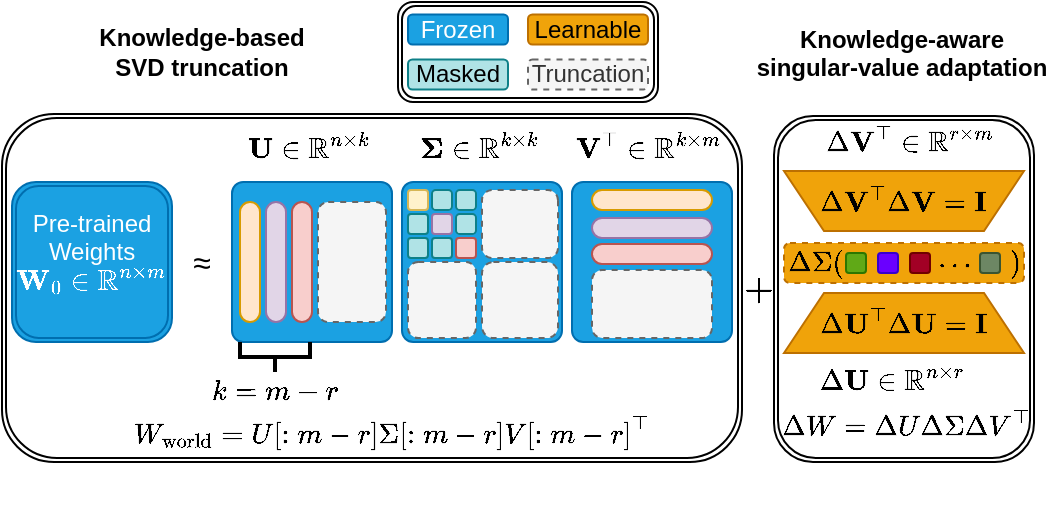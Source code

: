 <mxfile version="26.2.15">
  <diagram name="Page-1" id="tqNoCmG_KPZSjwTlXW9H">
    <mxGraphModel dx="1106" dy="730" grid="1" gridSize="10" guides="1" tooltips="1" connect="1" arrows="1" fold="1" page="1" pageScale="1" pageWidth="535" pageHeight="245" math="1" shadow="0">
      <root>
        <mxCell id="0" />
        <mxCell id="1" parent="0" />
        <mxCell id="x9U-nPAiVc9QzHq05T93-1" value="" style="shape=ext;double=1;rounded=1;whiteSpace=wrap;html=1;" parent="1" vertex="1">
          <mxGeometry x="5" y="66" width="370" height="174" as="geometry" />
        </mxCell>
        <mxCell id="IsYYNjOj3wPygnvutGDe-58" value="" style="shape=ext;double=1;rounded=1;whiteSpace=wrap;html=1;" parent="1" vertex="1">
          <mxGeometry x="203" y="10" width="130" height="50" as="geometry" />
        </mxCell>
        <mxCell id="IsYYNjOj3wPygnvutGDe-57" value="" style="shape=ext;double=1;rounded=1;whiteSpace=wrap;html=1;" parent="1" vertex="1">
          <mxGeometry x="391" y="67" width="130" height="173" as="geometry" />
        </mxCell>
        <mxCell id="IsYYNjOj3wPygnvutGDe-32" value="" style="rounded=1;whiteSpace=wrap;html=1;fillColor=#1ba1e2;fontColor=#ffffff;strokeColor=#006EAF;arcSize=7;" parent="1" vertex="1">
          <mxGeometry x="290" y="100" width="80" height="80" as="geometry" />
        </mxCell>
        <mxCell id="IsYYNjOj3wPygnvutGDe-1" value="" style="rounded=1;whiteSpace=wrap;html=1;fillColor=#1ba1e2;fontColor=#ffffff;strokeColor=#006EAF;arcSize=7;" parent="1" vertex="1">
          <mxGeometry x="120" y="100" width="80" height="80" as="geometry" />
        </mxCell>
        <mxCell id="IsYYNjOj3wPygnvutGDe-3" value="&lt;div&gt;&lt;br&gt;&lt;/div&gt;Pre-trained&lt;div&gt;Weights&lt;/div&gt;&lt;div style=&quot;text-align: left;&quot;&gt;&lt;i style=&quot;vertical-align: super; background-color: transparent; color: light-dark(rgb(255, 255, 255), rgb(18, 18, 18));&quot;&gt;`\mathbf{W}_0 \in \mathbb{R}^{n \times m}`&amp;nbsp;&lt;/i&gt;&lt;/div&gt;" style="shape=ext;double=1;rounded=1;whiteSpace=wrap;html=1;fillColor=#1ba1e2;fontColor=#ffffff;strokeColor=#006EAF;" parent="1" vertex="1">
          <mxGeometry x="10" y="100" width="80" height="80" as="geometry" />
        </mxCell>
        <mxCell id="IsYYNjOj3wPygnvutGDe-4" value="&lt;font style=&quot;font-size: 16px;&quot;&gt;≈&lt;/font&gt;" style="text;html=1;align=center;verticalAlign=middle;whiteSpace=wrap;rounded=0;" parent="1" vertex="1">
          <mxGeometry x="90" y="125" width="30" height="30" as="geometry" />
        </mxCell>
        <mxCell id="IsYYNjOj3wPygnvutGDe-5" value="Learnable" style="rounded=1;whiteSpace=wrap;html=1;fillColor=#f0a30a;fontColor=#000000;strokeColor=#BD7000;" parent="1" vertex="1">
          <mxGeometry x="268" y="16.25" width="60" height="15" as="geometry" />
        </mxCell>
        <mxCell id="IsYYNjOj3wPygnvutGDe-6" value="&lt;div style=&quot;&quot;&gt;&lt;i style=&quot;text-align: left; background-color: transparent; vertical-align: super;&quot;&gt;&lt;font style=&quot;color: rgb(0, 0, 0);&quot;&gt;`\mathbf{U} \in \mathbb{R}^{n \times k}`&amp;nbsp;&lt;/font&gt;&lt;/i&gt;&lt;/div&gt;" style="text;html=1;align=center;verticalAlign=middle;whiteSpace=wrap;rounded=0;" parent="1" vertex="1">
          <mxGeometry x="120" y="70" width="80" height="30" as="geometry" />
        </mxCell>
        <mxCell id="IsYYNjOj3wPygnvutGDe-7" value="&lt;b&gt;Knowledge-based SVD truncation&lt;/b&gt;" style="text;html=1;align=center;verticalAlign=middle;whiteSpace=wrap;rounded=0;" parent="1" vertex="1">
          <mxGeometry x="45" y="20" width="120" height="30" as="geometry" />
        </mxCell>
        <mxCell id="IsYYNjOj3wPygnvutGDe-8" value="Frozen" style="rounded=1;whiteSpace=wrap;html=1;fillColor=#1ba1e2;fontColor=#ffffff;strokeColor=#006EAF;" parent="1" vertex="1">
          <mxGeometry x="208" y="16.25" width="50" height="15" as="geometry" />
        </mxCell>
        <mxCell id="IsYYNjOj3wPygnvutGDe-9" value="Masked" style="rounded=1;whiteSpace=wrap;html=1;fillColor=#b0e3e6;strokeColor=#0e8088;" parent="1" vertex="1">
          <mxGeometry x="208" y="38.75" width="50" height="15" as="geometry" />
        </mxCell>
        <mxCell id="IsYYNjOj3wPygnvutGDe-11" value="Truncation" style="rounded=1;whiteSpace=wrap;html=1;dashed=1;fillColor=#f5f5f5;strokeColor=#666666;fontColor=#333333;" parent="1" vertex="1">
          <mxGeometry x="268" y="38.75" width="60" height="15" as="geometry" />
        </mxCell>
        <mxCell id="IsYYNjOj3wPygnvutGDe-12" value="" style="rounded=1;whiteSpace=wrap;html=1;fillColor=#ffe6cc;strokeColor=#d79b00;arcSize=50;" parent="1" vertex="1">
          <mxGeometry x="124" y="110" width="10" height="60" as="geometry" />
        </mxCell>
        <mxCell id="IsYYNjOj3wPygnvutGDe-13" value="" style="rounded=1;whiteSpace=wrap;html=1;fillColor=#e1d5e7;strokeColor=#9673a6;arcSize=50;" parent="1" vertex="1">
          <mxGeometry x="137" y="110" width="10" height="60" as="geometry" />
        </mxCell>
        <mxCell id="IsYYNjOj3wPygnvutGDe-14" value="" style="rounded=1;whiteSpace=wrap;html=1;fillColor=#f8cecc;strokeColor=#b85450;arcSize=50;" parent="1" vertex="1">
          <mxGeometry x="150" y="110" width="10" height="60" as="geometry" />
        </mxCell>
        <mxCell id="IsYYNjOj3wPygnvutGDe-18" value="" style="rounded=1;whiteSpace=wrap;html=1;dashed=1;fillColor=#f5f5f5;strokeColor=#666666;fontColor=#333333;" parent="1" vertex="1">
          <mxGeometry x="163" y="110" width="34" height="60" as="geometry" />
        </mxCell>
        <mxCell id="IsYYNjOj3wPygnvutGDe-22" value="" style="rounded=1;whiteSpace=wrap;html=1;fillColor=#e1d5e7;strokeColor=#9673a6;direction=south;arcSize=50;" parent="1" vertex="1">
          <mxGeometry x="300" y="118" width="60" height="10" as="geometry" />
        </mxCell>
        <mxCell id="IsYYNjOj3wPygnvutGDe-23" value="" style="rounded=1;whiteSpace=wrap;html=1;fillColor=#ffe6cc;strokeColor=#d79b00;arcSize=50;direction=south;" parent="1" vertex="1">
          <mxGeometry x="300" y="104" width="60" height="10" as="geometry" />
        </mxCell>
        <mxCell id="IsYYNjOj3wPygnvutGDe-24" value="" style="rounded=1;whiteSpace=wrap;html=1;fillColor=#f8cecc;strokeColor=#b85450;arcSize=50;direction=south;" parent="1" vertex="1">
          <mxGeometry x="300" y="131" width="60" height="10" as="geometry" />
        </mxCell>
        <mxCell id="IsYYNjOj3wPygnvutGDe-25" value="" style="rounded=1;whiteSpace=wrap;html=1;dashed=1;fillColor=#f5f5f5;strokeColor=#666666;fontColor=#333333;direction=south;" parent="1" vertex="1">
          <mxGeometry x="300" y="144" width="60" height="34" as="geometry" />
        </mxCell>
        <mxCell id="IsYYNjOj3wPygnvutGDe-26" value="&lt;i style=&quot;background-color: transparent; vertical-align: super;&quot;&gt;&lt;font style=&quot;color: rgb(0, 0, 0);&quot;&gt;`\mathbf{V}^\top \in \mathbb{R}^{k \times m}`&amp;nbsp;&lt;/font&gt;&lt;/i&gt;" style="text;whiteSpace=wrap;html=1;verticalAlign=middle;align=center;" parent="1" vertex="1">
          <mxGeometry x="290" y="70" width="80" height="30" as="geometry" />
        </mxCell>
        <mxCell id="IsYYNjOj3wPygnvutGDe-28" value="" style="strokeWidth=2;html=1;shape=mxgraph.flowchart.annotation_2;align=left;labelPosition=right;pointerEvents=1;direction=north;" parent="1" vertex="1">
          <mxGeometry x="124" y="180" width="35" height="15" as="geometry" />
        </mxCell>
        <mxCell id="IsYYNjOj3wPygnvutGDe-29" value="&lt;i style=&quot;background-color: transparent; text-align: left; vertical-align: super;&quot;&gt;&lt;font style=&quot;color: rgb(0, 0, 0);&quot;&gt;`\mathbf{\Sigma} \in \mathbb{R}^{k \times k}`&amp;nbsp;&lt;/font&gt;&lt;/i&gt;" style="text;html=1;align=center;verticalAlign=middle;whiteSpace=wrap;rounded=0;" parent="1" vertex="1">
          <mxGeometry x="205" y="70" width="80" height="30" as="geometry" />
        </mxCell>
        <mxCell id="IsYYNjOj3wPygnvutGDe-30" value="`k = m - r`" style="text;html=1;align=center;verticalAlign=middle;whiteSpace=wrap;rounded=0;" parent="1" vertex="1">
          <mxGeometry x="112" y="190" width="60" height="30" as="geometry" />
        </mxCell>
        <mxCell id="IsYYNjOj3wPygnvutGDe-31" value="" style="rounded=1;whiteSpace=wrap;html=1;fillColor=#1ba1e2;fontColor=#ffffff;strokeColor=#006EAF;arcSize=7;" parent="1" vertex="1">
          <mxGeometry x="205" y="100" width="80" height="80" as="geometry" />
        </mxCell>
        <mxCell id="IsYYNjOj3wPygnvutGDe-33" value="`\Delta \mathbf{U}^\top \Delta \mathbf{U} = \mathbf{I}`" style="shape=trapezoid;perimeter=trapezoidPerimeter;whiteSpace=wrap;html=1;fixedSize=1;fillColor=#f0a30a;fontColor=#000000;strokeColor=#BD7000;" parent="1" vertex="1">
          <mxGeometry x="396" y="155.5" width="120" height="30" as="geometry" />
        </mxCell>
        <mxCell id="IsYYNjOj3wPygnvutGDe-34" value="`\Delta \mathbf{V}^\top \Delta \mathbf{V} = \mathbf{I}`" style="shape=trapezoid;perimeter=trapezoidPerimeter;whiteSpace=wrap;html=1;fixedSize=1;fillColor=#f0a30a;fontColor=#000000;strokeColor=#BD7000;direction=west;" parent="1" vertex="1">
          <mxGeometry x="396" y="94.5" width="120" height="30" as="geometry" />
        </mxCell>
        <mxCell id="IsYYNjOj3wPygnvutGDe-35" value="`\Delta \Sigma(`&amp;nbsp; &amp;nbsp; &amp;nbsp; &amp;nbsp; &amp;nbsp; &amp;nbsp; &amp;nbsp; `\cdots`&amp;nbsp; &amp;nbsp; &amp;nbsp; `)`" style="rounded=1;whiteSpace=wrap;html=1;fillColor=#f0a30a;fontColor=#000000;strokeColor=#BD7000;dashed=1;align=left;" parent="1" vertex="1">
          <mxGeometry x="396" y="130.5" width="120" height="20" as="geometry" />
        </mxCell>
        <mxCell id="IsYYNjOj3wPygnvutGDe-36" value="&lt;i style=&quot;forced-color-adjust: none; color: rgb(0, 0, 0); font-family: Helvetica; font-size: 12px; font-variant-ligatures: normal; font-variant-caps: normal; font-weight: 400; letter-spacing: normal; orphans: 2; text-align: left; text-indent: 0px; text-transform: none; widows: 2; word-spacing: 0px; -webkit-text-stroke-width: 0px; white-space: normal; background-color: transparent; text-decoration-thickness: initial; text-decoration-style: initial; text-decoration-color: initial; vertical-align: super;&quot;&gt;&lt;font style=&quot;forced-color-adjust: none; color: rgb(0, 0, 0);&quot;&gt;`\Delta \mathbf{V}^\top \in \mathbb{R}^{r \times m}`&amp;nbsp;&lt;/font&gt;&lt;/i&gt;" style="text;whiteSpace=wrap;html=1;" parent="1" vertex="1">
          <mxGeometry x="415" y="64.5" width="80" height="30" as="geometry" />
        </mxCell>
        <mxCell id="IsYYNjOj3wPygnvutGDe-37" value="" style="rounded=1;whiteSpace=wrap;html=1;fillColor=#fff2cc;strokeColor=#d6b656;" parent="1" vertex="1">
          <mxGeometry x="208" y="104" width="10" height="10" as="geometry" />
        </mxCell>
        <mxCell id="IsYYNjOj3wPygnvutGDe-38" value="&lt;i style=&quot;forced-color-adjust: none; color: rgb(0, 0, 0); font-family: Helvetica; font-size: 12px; font-variant-ligatures: normal; font-variant-caps: normal; font-weight: 400; letter-spacing: normal; orphans: 2; text-align: left; text-indent: 0px; text-transform: none; widows: 2; word-spacing: 0px; -webkit-text-stroke-width: 0px; white-space: normal; background-color: transparent; text-decoration-thickness: initial; text-decoration-style: initial; text-decoration-color: initial; vertical-align: super;&quot;&gt;&lt;font style=&quot;forced-color-adjust: none; color: rgb(0, 0, 0);&quot;&gt;`\Delta \mathbf{U} \in \mathbb{R}^{n \times r}`&amp;nbsp;&lt;/font&gt;&lt;/i&gt;" style="text;whiteSpace=wrap;html=1;" parent="1" vertex="1">
          <mxGeometry x="412" y="185.5" width="90" height="30" as="geometry" />
        </mxCell>
        <mxCell id="IsYYNjOj3wPygnvutGDe-39" value="" style="rounded=1;whiteSpace=wrap;html=1;fillColor=#e1d5e7;strokeColor=#9673a6;" parent="1" vertex="1">
          <mxGeometry x="220" y="116" width="10" height="10" as="geometry" />
        </mxCell>
        <mxCell id="IsYYNjOj3wPygnvutGDe-40" value="" style="rounded=1;whiteSpace=wrap;html=1;fillColor=#f8cecc;strokeColor=#b85450;" parent="1" vertex="1">
          <mxGeometry x="232" y="128" width="10" height="10" as="geometry" />
        </mxCell>
        <mxCell id="IsYYNjOj3wPygnvutGDe-41" value="" style="rounded=1;whiteSpace=wrap;html=1;fillColor=#b0e3e6;strokeColor=#0e8088;" parent="1" vertex="1">
          <mxGeometry x="208" y="128" width="10" height="10" as="geometry" />
        </mxCell>
        <mxCell id="IsYYNjOj3wPygnvutGDe-42" value="" style="rounded=1;whiteSpace=wrap;html=1;fillColor=#b0e3e6;strokeColor=#0e8088;" parent="1" vertex="1">
          <mxGeometry x="220" y="128" width="10" height="10" as="geometry" />
        </mxCell>
        <mxCell id="IsYYNjOj3wPygnvutGDe-43" value="" style="rounded=1;whiteSpace=wrap;html=1;fillColor=#b0e3e6;strokeColor=#0e8088;" parent="1" vertex="1">
          <mxGeometry x="208" y="116" width="10" height="10" as="geometry" />
        </mxCell>
        <mxCell id="IsYYNjOj3wPygnvutGDe-44" value="" style="rounded=1;whiteSpace=wrap;html=1;fillColor=#b0e3e6;strokeColor=#0e8088;arcSize=19;" parent="1" vertex="1">
          <mxGeometry x="232" y="116" width="10" height="10" as="geometry" />
        </mxCell>
        <mxCell id="IsYYNjOj3wPygnvutGDe-45" value="" style="rounded=1;whiteSpace=wrap;html=1;fillColor=#b0e3e6;strokeColor=#0e8088;arcSize=19;" parent="1" vertex="1">
          <mxGeometry x="220" y="104" width="10" height="10" as="geometry" />
        </mxCell>
        <mxCell id="IsYYNjOj3wPygnvutGDe-47" value="" style="rounded=1;whiteSpace=wrap;html=1;fillColor=#b0e3e6;strokeColor=#0e8088;arcSize=19;" parent="1" vertex="1">
          <mxGeometry x="232" y="104" width="10" height="10" as="geometry" />
        </mxCell>
        <mxCell id="IsYYNjOj3wPygnvutGDe-48" value="" style="rounded=1;whiteSpace=wrap;html=1;dashed=1;fillColor=#f5f5f5;strokeColor=#666666;fontColor=#333333;" parent="1" vertex="1">
          <mxGeometry x="208" y="140" width="34" height="38" as="geometry" />
        </mxCell>
        <mxCell id="IsYYNjOj3wPygnvutGDe-49" value="" style="rounded=1;whiteSpace=wrap;html=1;dashed=1;fillColor=#f5f5f5;strokeColor=#666666;fontColor=#333333;" parent="1" vertex="1">
          <mxGeometry x="245" y="140" width="38" height="38" as="geometry" />
        </mxCell>
        <mxCell id="IsYYNjOj3wPygnvutGDe-50" value="" style="rounded=1;whiteSpace=wrap;html=1;dashed=1;fillColor=#f5f5f5;strokeColor=#666666;fontColor=#333333;direction=south;" parent="1" vertex="1">
          <mxGeometry x="245" y="104" width="38" height="34" as="geometry" />
        </mxCell>
        <mxCell id="IsYYNjOj3wPygnvutGDe-52" value="" style="rounded=1;whiteSpace=wrap;html=1;fillColor=#60a917;strokeColor=#2D7600;fontColor=#ffffff;" parent="1" vertex="1">
          <mxGeometry x="427" y="135.5" width="10" height="10" as="geometry" />
        </mxCell>
        <mxCell id="IsYYNjOj3wPygnvutGDe-53" value="" style="rounded=1;whiteSpace=wrap;html=1;fillColor=#6a00ff;strokeColor=#3700CC;fontColor=#ffffff;" parent="1" vertex="1">
          <mxGeometry x="443" y="135.5" width="10" height="10" as="geometry" />
        </mxCell>
        <mxCell id="IsYYNjOj3wPygnvutGDe-54" value="" style="rounded=1;whiteSpace=wrap;html=1;fillColor=#a20025;strokeColor=#6F0000;fontColor=#ffffff;" parent="1" vertex="1">
          <mxGeometry x="459" y="135.5" width="10" height="10" as="geometry" />
        </mxCell>
        <mxCell id="IsYYNjOj3wPygnvutGDe-55" value="" style="rounded=1;whiteSpace=wrap;html=1;fillColor=#6d8764;strokeColor=#3A5431;fontColor=#ffffff;" parent="1" vertex="1">
          <mxGeometry x="494" y="135.5" width="10" height="10" as="geometry" />
        </mxCell>
        <mxCell id="IsYYNjOj3wPygnvutGDe-56" value="Knowledge-aware singular-value adaptation" style="text;whiteSpace=wrap;fontStyle=1;align=center;" parent="1" vertex="1">
          <mxGeometry x="380" y="15" width="150" height="40" as="geometry" />
        </mxCell>
        <mxCell id="x9U-nPAiVc9QzHq05T93-3" value="&lt;div&gt;&lt;span style=&quot;background-color: transparent; color: light-dark(rgb(0, 0, 0), rgb(255, 255, 255));&quot;&gt;`W_{\text{world}} = U[:m-r] \Sigma[:m-r] V[:m-r]^\top`&lt;/span&gt;&lt;/div&gt;" style="text;html=1;align=center;verticalAlign=middle;whiteSpace=wrap;rounded=0;" parent="1" vertex="1">
          <mxGeometry x="50" y="210" width="300" height="30" as="geometry" />
        </mxCell>
        <mxCell id="x9U-nPAiVc9QzHq05T93-4" value="`\Delta W=\Delta U \Delta \Sigma \Delta V^\top`" style="text;whiteSpace=wrap;" parent="1" vertex="1">
          <mxGeometry x="393" y="207" width="126" height="25" as="geometry" />
        </mxCell>
        <mxCell id="5W_ty8Zf1DgaNsVqZlqp-1" value="`+`" style="text;html=1;align=center;verticalAlign=middle;resizable=0;points=[];autosize=1;strokeColor=none;fillColor=none;fontSize=16;" parent="1" vertex="1">
          <mxGeometry x="363" y="138" width="40" height="30" as="geometry" />
        </mxCell>
      </root>
    </mxGraphModel>
  </diagram>
</mxfile>
